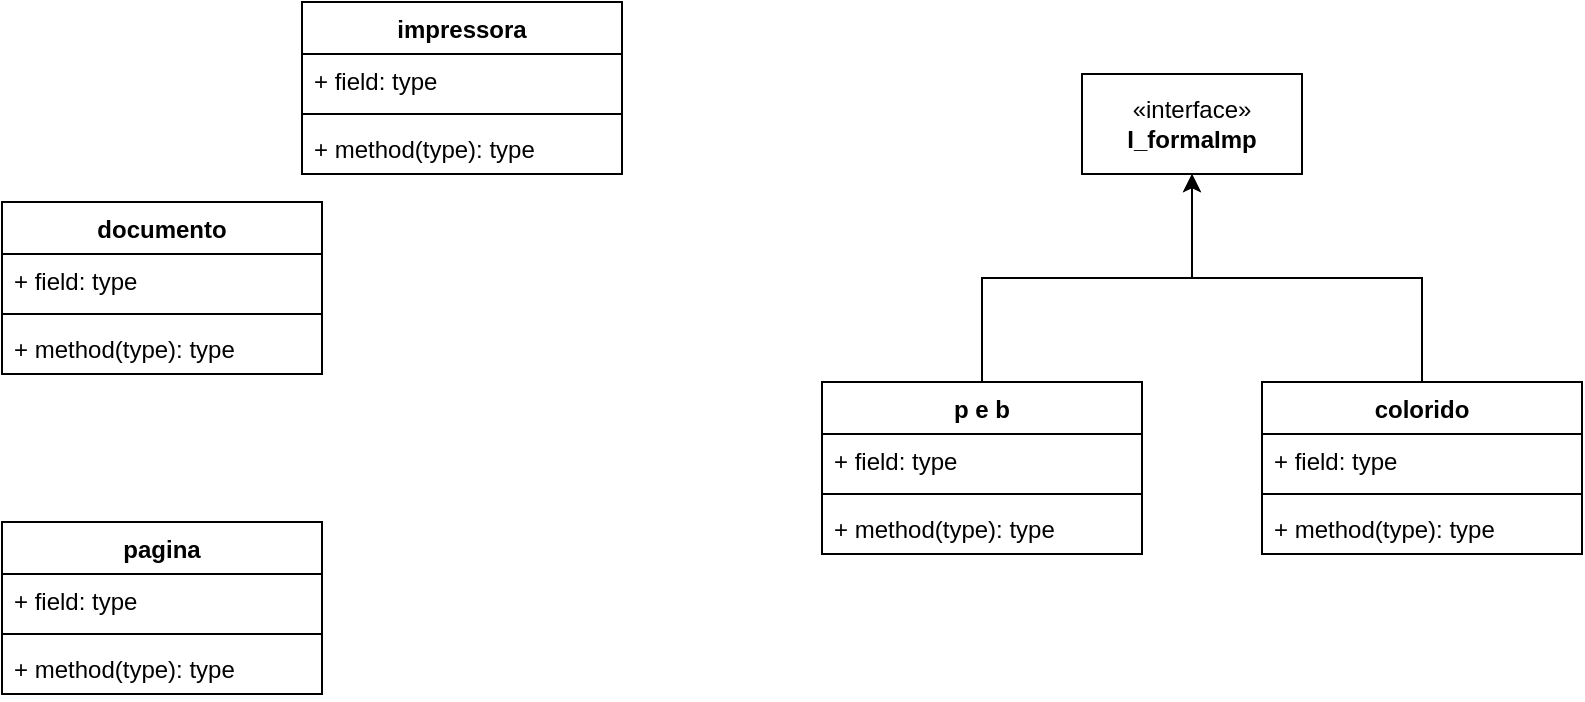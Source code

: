 <mxfile version="22.0.4" type="device">
  <diagram name="Página-1" id="Uk9B801zSajprkCET5w5">
    <mxGraphModel dx="954" dy="610" grid="1" gridSize="10" guides="1" tooltips="1" connect="1" arrows="1" fold="1" page="1" pageScale="1" pageWidth="827" pageHeight="1169" math="0" shadow="0">
      <root>
        <mxCell id="0" />
        <mxCell id="1" parent="0" />
        <mxCell id="lITw93A093hPcR-co4eT-1" value="impressora" style="swimlane;fontStyle=1;align=center;verticalAlign=top;childLayout=stackLayout;horizontal=1;startSize=26;horizontalStack=0;resizeParent=1;resizeParentMax=0;resizeLast=0;collapsible=1;marginBottom=0;whiteSpace=wrap;html=1;" vertex="1" parent="1">
          <mxGeometry x="260" y="170" width="160" height="86" as="geometry" />
        </mxCell>
        <mxCell id="lITw93A093hPcR-co4eT-2" value="+ field: type" style="text;strokeColor=none;fillColor=none;align=left;verticalAlign=top;spacingLeft=4;spacingRight=4;overflow=hidden;rotatable=0;points=[[0,0.5],[1,0.5]];portConstraint=eastwest;whiteSpace=wrap;html=1;" vertex="1" parent="lITw93A093hPcR-co4eT-1">
          <mxGeometry y="26" width="160" height="26" as="geometry" />
        </mxCell>
        <mxCell id="lITw93A093hPcR-co4eT-3" value="" style="line;strokeWidth=1;fillColor=none;align=left;verticalAlign=middle;spacingTop=-1;spacingLeft=3;spacingRight=3;rotatable=0;labelPosition=right;points=[];portConstraint=eastwest;strokeColor=inherit;" vertex="1" parent="lITw93A093hPcR-co4eT-1">
          <mxGeometry y="52" width="160" height="8" as="geometry" />
        </mxCell>
        <mxCell id="lITw93A093hPcR-co4eT-4" value="+ method(type): type" style="text;strokeColor=none;fillColor=none;align=left;verticalAlign=top;spacingLeft=4;spacingRight=4;overflow=hidden;rotatable=0;points=[[0,0.5],[1,0.5]];portConstraint=eastwest;whiteSpace=wrap;html=1;" vertex="1" parent="lITw93A093hPcR-co4eT-1">
          <mxGeometry y="60" width="160" height="26" as="geometry" />
        </mxCell>
        <mxCell id="lITw93A093hPcR-co4eT-5" value="documento" style="swimlane;fontStyle=1;align=center;verticalAlign=top;childLayout=stackLayout;horizontal=1;startSize=26;horizontalStack=0;resizeParent=1;resizeParentMax=0;resizeLast=0;collapsible=1;marginBottom=0;whiteSpace=wrap;html=1;" vertex="1" parent="1">
          <mxGeometry x="110" y="270" width="160" height="86" as="geometry" />
        </mxCell>
        <mxCell id="lITw93A093hPcR-co4eT-6" value="+ field: type" style="text;strokeColor=none;fillColor=none;align=left;verticalAlign=top;spacingLeft=4;spacingRight=4;overflow=hidden;rotatable=0;points=[[0,0.5],[1,0.5]];portConstraint=eastwest;whiteSpace=wrap;html=1;" vertex="1" parent="lITw93A093hPcR-co4eT-5">
          <mxGeometry y="26" width="160" height="26" as="geometry" />
        </mxCell>
        <mxCell id="lITw93A093hPcR-co4eT-7" value="" style="line;strokeWidth=1;fillColor=none;align=left;verticalAlign=middle;spacingTop=-1;spacingLeft=3;spacingRight=3;rotatable=0;labelPosition=right;points=[];portConstraint=eastwest;strokeColor=inherit;" vertex="1" parent="lITw93A093hPcR-co4eT-5">
          <mxGeometry y="52" width="160" height="8" as="geometry" />
        </mxCell>
        <mxCell id="lITw93A093hPcR-co4eT-8" value="+ method(type): type" style="text;strokeColor=none;fillColor=none;align=left;verticalAlign=top;spacingLeft=4;spacingRight=4;overflow=hidden;rotatable=0;points=[[0,0.5],[1,0.5]];portConstraint=eastwest;whiteSpace=wrap;html=1;" vertex="1" parent="lITw93A093hPcR-co4eT-5">
          <mxGeometry y="60" width="160" height="26" as="geometry" />
        </mxCell>
        <mxCell id="lITw93A093hPcR-co4eT-9" value="pagina" style="swimlane;fontStyle=1;align=center;verticalAlign=top;childLayout=stackLayout;horizontal=1;startSize=26;horizontalStack=0;resizeParent=1;resizeParentMax=0;resizeLast=0;collapsible=1;marginBottom=0;whiteSpace=wrap;html=1;" vertex="1" parent="1">
          <mxGeometry x="110" y="430" width="160" height="86" as="geometry" />
        </mxCell>
        <mxCell id="lITw93A093hPcR-co4eT-10" value="+ field: type" style="text;strokeColor=none;fillColor=none;align=left;verticalAlign=top;spacingLeft=4;spacingRight=4;overflow=hidden;rotatable=0;points=[[0,0.5],[1,0.5]];portConstraint=eastwest;whiteSpace=wrap;html=1;" vertex="1" parent="lITw93A093hPcR-co4eT-9">
          <mxGeometry y="26" width="160" height="26" as="geometry" />
        </mxCell>
        <mxCell id="lITw93A093hPcR-co4eT-11" value="" style="line;strokeWidth=1;fillColor=none;align=left;verticalAlign=middle;spacingTop=-1;spacingLeft=3;spacingRight=3;rotatable=0;labelPosition=right;points=[];portConstraint=eastwest;strokeColor=inherit;" vertex="1" parent="lITw93A093hPcR-co4eT-9">
          <mxGeometry y="52" width="160" height="8" as="geometry" />
        </mxCell>
        <mxCell id="lITw93A093hPcR-co4eT-12" value="+ method(type): type" style="text;strokeColor=none;fillColor=none;align=left;verticalAlign=top;spacingLeft=4;spacingRight=4;overflow=hidden;rotatable=0;points=[[0,0.5],[1,0.5]];portConstraint=eastwest;whiteSpace=wrap;html=1;" vertex="1" parent="lITw93A093hPcR-co4eT-9">
          <mxGeometry y="60" width="160" height="26" as="geometry" />
        </mxCell>
        <mxCell id="lITw93A093hPcR-co4eT-22" style="edgeStyle=orthogonalEdgeStyle;rounded=0;orthogonalLoop=1;jettySize=auto;html=1;" edge="1" parent="1" source="lITw93A093hPcR-co4eT-13" target="lITw93A093hPcR-co4eT-17">
          <mxGeometry relative="1" as="geometry" />
        </mxCell>
        <mxCell id="lITw93A093hPcR-co4eT-13" value="p e b" style="swimlane;fontStyle=1;align=center;verticalAlign=top;childLayout=stackLayout;horizontal=1;startSize=26;horizontalStack=0;resizeParent=1;resizeParentMax=0;resizeLast=0;collapsible=1;marginBottom=0;whiteSpace=wrap;html=1;" vertex="1" parent="1">
          <mxGeometry x="520" y="360" width="160" height="86" as="geometry" />
        </mxCell>
        <mxCell id="lITw93A093hPcR-co4eT-14" value="+ field: type" style="text;strokeColor=none;fillColor=none;align=left;verticalAlign=top;spacingLeft=4;spacingRight=4;overflow=hidden;rotatable=0;points=[[0,0.5],[1,0.5]];portConstraint=eastwest;whiteSpace=wrap;html=1;" vertex="1" parent="lITw93A093hPcR-co4eT-13">
          <mxGeometry y="26" width="160" height="26" as="geometry" />
        </mxCell>
        <mxCell id="lITw93A093hPcR-co4eT-15" value="" style="line;strokeWidth=1;fillColor=none;align=left;verticalAlign=middle;spacingTop=-1;spacingLeft=3;spacingRight=3;rotatable=0;labelPosition=right;points=[];portConstraint=eastwest;strokeColor=inherit;" vertex="1" parent="lITw93A093hPcR-co4eT-13">
          <mxGeometry y="52" width="160" height="8" as="geometry" />
        </mxCell>
        <mxCell id="lITw93A093hPcR-co4eT-16" value="+ method(type): type" style="text;strokeColor=none;fillColor=none;align=left;verticalAlign=top;spacingLeft=4;spacingRight=4;overflow=hidden;rotatable=0;points=[[0,0.5],[1,0.5]];portConstraint=eastwest;whiteSpace=wrap;html=1;" vertex="1" parent="lITw93A093hPcR-co4eT-13">
          <mxGeometry y="60" width="160" height="26" as="geometry" />
        </mxCell>
        <mxCell id="lITw93A093hPcR-co4eT-17" value="«interface»&lt;br&gt;&lt;b&gt;I_formaImp&lt;/b&gt;" style="html=1;whiteSpace=wrap;" vertex="1" parent="1">
          <mxGeometry x="650" y="206" width="110" height="50" as="geometry" />
        </mxCell>
        <mxCell id="lITw93A093hPcR-co4eT-23" style="edgeStyle=orthogonalEdgeStyle;rounded=0;orthogonalLoop=1;jettySize=auto;html=1;entryX=0.5;entryY=1;entryDx=0;entryDy=0;" edge="1" parent="1" source="lITw93A093hPcR-co4eT-18" target="lITw93A093hPcR-co4eT-17">
          <mxGeometry relative="1" as="geometry" />
        </mxCell>
        <mxCell id="lITw93A093hPcR-co4eT-18" value="colorido" style="swimlane;fontStyle=1;align=center;verticalAlign=top;childLayout=stackLayout;horizontal=1;startSize=26;horizontalStack=0;resizeParent=1;resizeParentMax=0;resizeLast=0;collapsible=1;marginBottom=0;whiteSpace=wrap;html=1;" vertex="1" parent="1">
          <mxGeometry x="740" y="360" width="160" height="86" as="geometry" />
        </mxCell>
        <mxCell id="lITw93A093hPcR-co4eT-19" value="+ field: type" style="text;strokeColor=none;fillColor=none;align=left;verticalAlign=top;spacingLeft=4;spacingRight=4;overflow=hidden;rotatable=0;points=[[0,0.5],[1,0.5]];portConstraint=eastwest;whiteSpace=wrap;html=1;" vertex="1" parent="lITw93A093hPcR-co4eT-18">
          <mxGeometry y="26" width="160" height="26" as="geometry" />
        </mxCell>
        <mxCell id="lITw93A093hPcR-co4eT-20" value="" style="line;strokeWidth=1;fillColor=none;align=left;verticalAlign=middle;spacingTop=-1;spacingLeft=3;spacingRight=3;rotatable=0;labelPosition=right;points=[];portConstraint=eastwest;strokeColor=inherit;" vertex="1" parent="lITw93A093hPcR-co4eT-18">
          <mxGeometry y="52" width="160" height="8" as="geometry" />
        </mxCell>
        <mxCell id="lITw93A093hPcR-co4eT-21" value="+ method(type): type" style="text;strokeColor=none;fillColor=none;align=left;verticalAlign=top;spacingLeft=4;spacingRight=4;overflow=hidden;rotatable=0;points=[[0,0.5],[1,0.5]];portConstraint=eastwest;whiteSpace=wrap;html=1;" vertex="1" parent="lITw93A093hPcR-co4eT-18">
          <mxGeometry y="60" width="160" height="26" as="geometry" />
        </mxCell>
      </root>
    </mxGraphModel>
  </diagram>
</mxfile>
